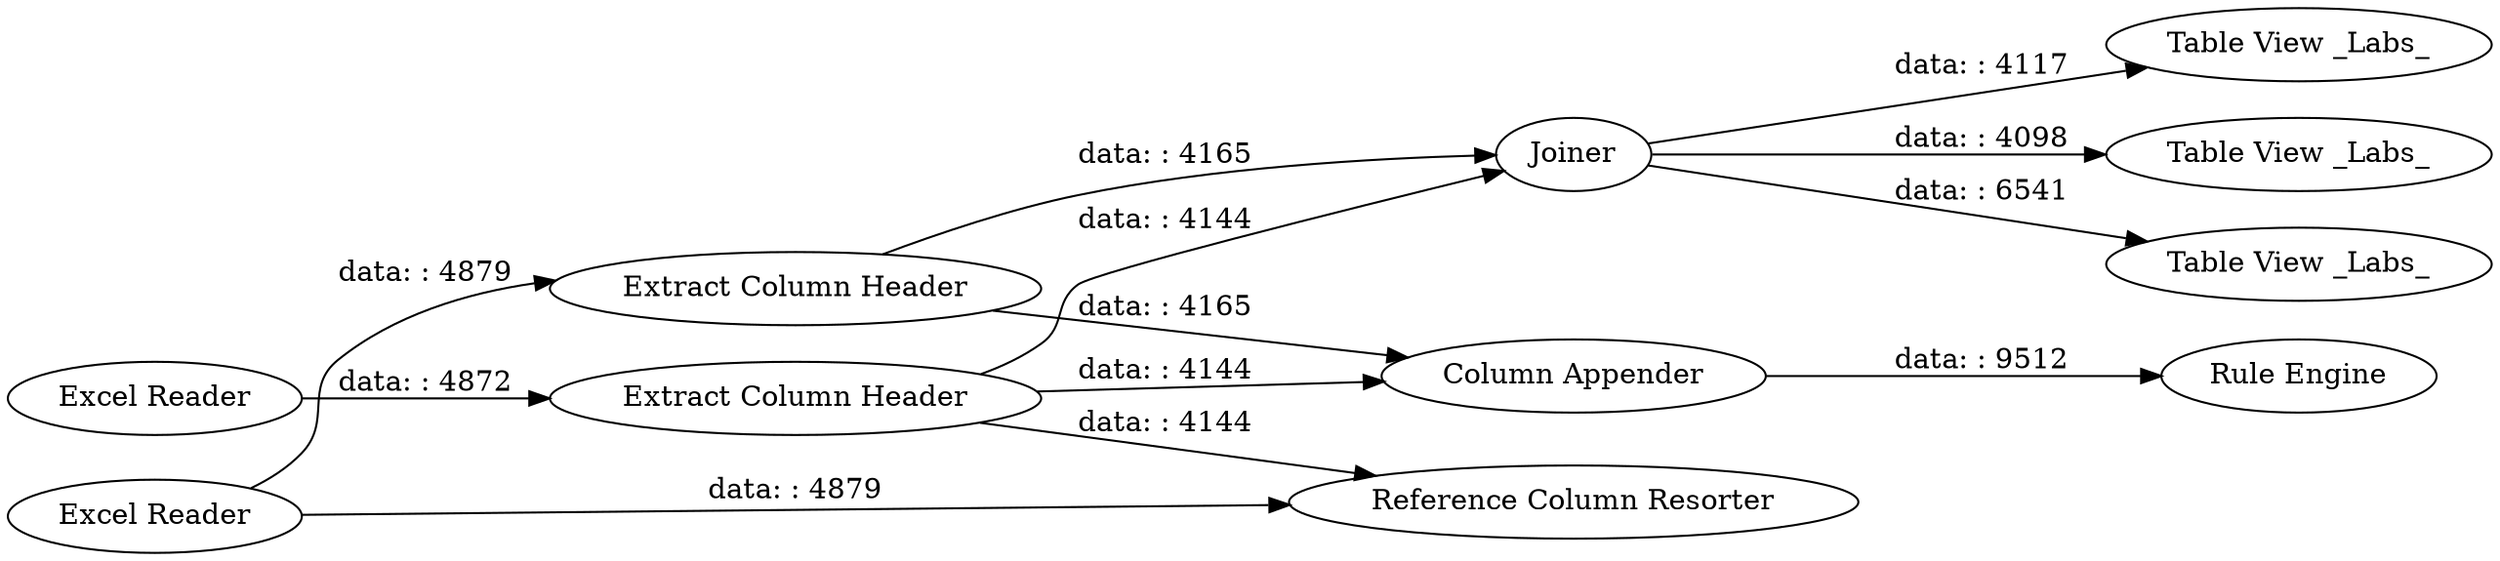 digraph {
	"6302754701133804999_4" [label="Extract Column Header"]
	"6302754701133804999_5" [label=Joiner]
	"6302754701133804999_9" [label="Column Appender"]
	"6302754701133804999_7" [label="Table View _Labs_"]
	"6302754701133804999_10" [label="Rule Engine"]
	"6302754701133804999_3" [label="Extract Column Header"]
	"6302754701133804999_2" [label="Excel Reader"]
	"6302754701133804999_1" [label="Excel Reader"]
	"6302754701133804999_11" [label="Reference Column Resorter"]
	"6302754701133804999_6" [label="Table View _Labs_"]
	"6302754701133804999_8" [label="Table View _Labs_"]
	"6302754701133804999_5" -> "6302754701133804999_8" [label="data: : 4117"]
	"6302754701133804999_3" -> "6302754701133804999_9" [label="data: : 4144"]
	"6302754701133804999_4" -> "6302754701133804999_5" [label="data: : 4165"]
	"6302754701133804999_3" -> "6302754701133804999_11" [label="data: : 4144"]
	"6302754701133804999_2" -> "6302754701133804999_11" [label="data: : 4879"]
	"6302754701133804999_1" -> "6302754701133804999_3" [label="data: : 4872"]
	"6302754701133804999_5" -> "6302754701133804999_7" [label="data: : 4098"]
	"6302754701133804999_9" -> "6302754701133804999_10" [label="data: : 9512"]
	"6302754701133804999_2" -> "6302754701133804999_4" [label="data: : 4879"]
	"6302754701133804999_3" -> "6302754701133804999_5" [label="data: : 4144"]
	"6302754701133804999_4" -> "6302754701133804999_9" [label="data: : 4165"]
	"6302754701133804999_5" -> "6302754701133804999_6" [label="data: : 6541"]
	rankdir=LR
}
